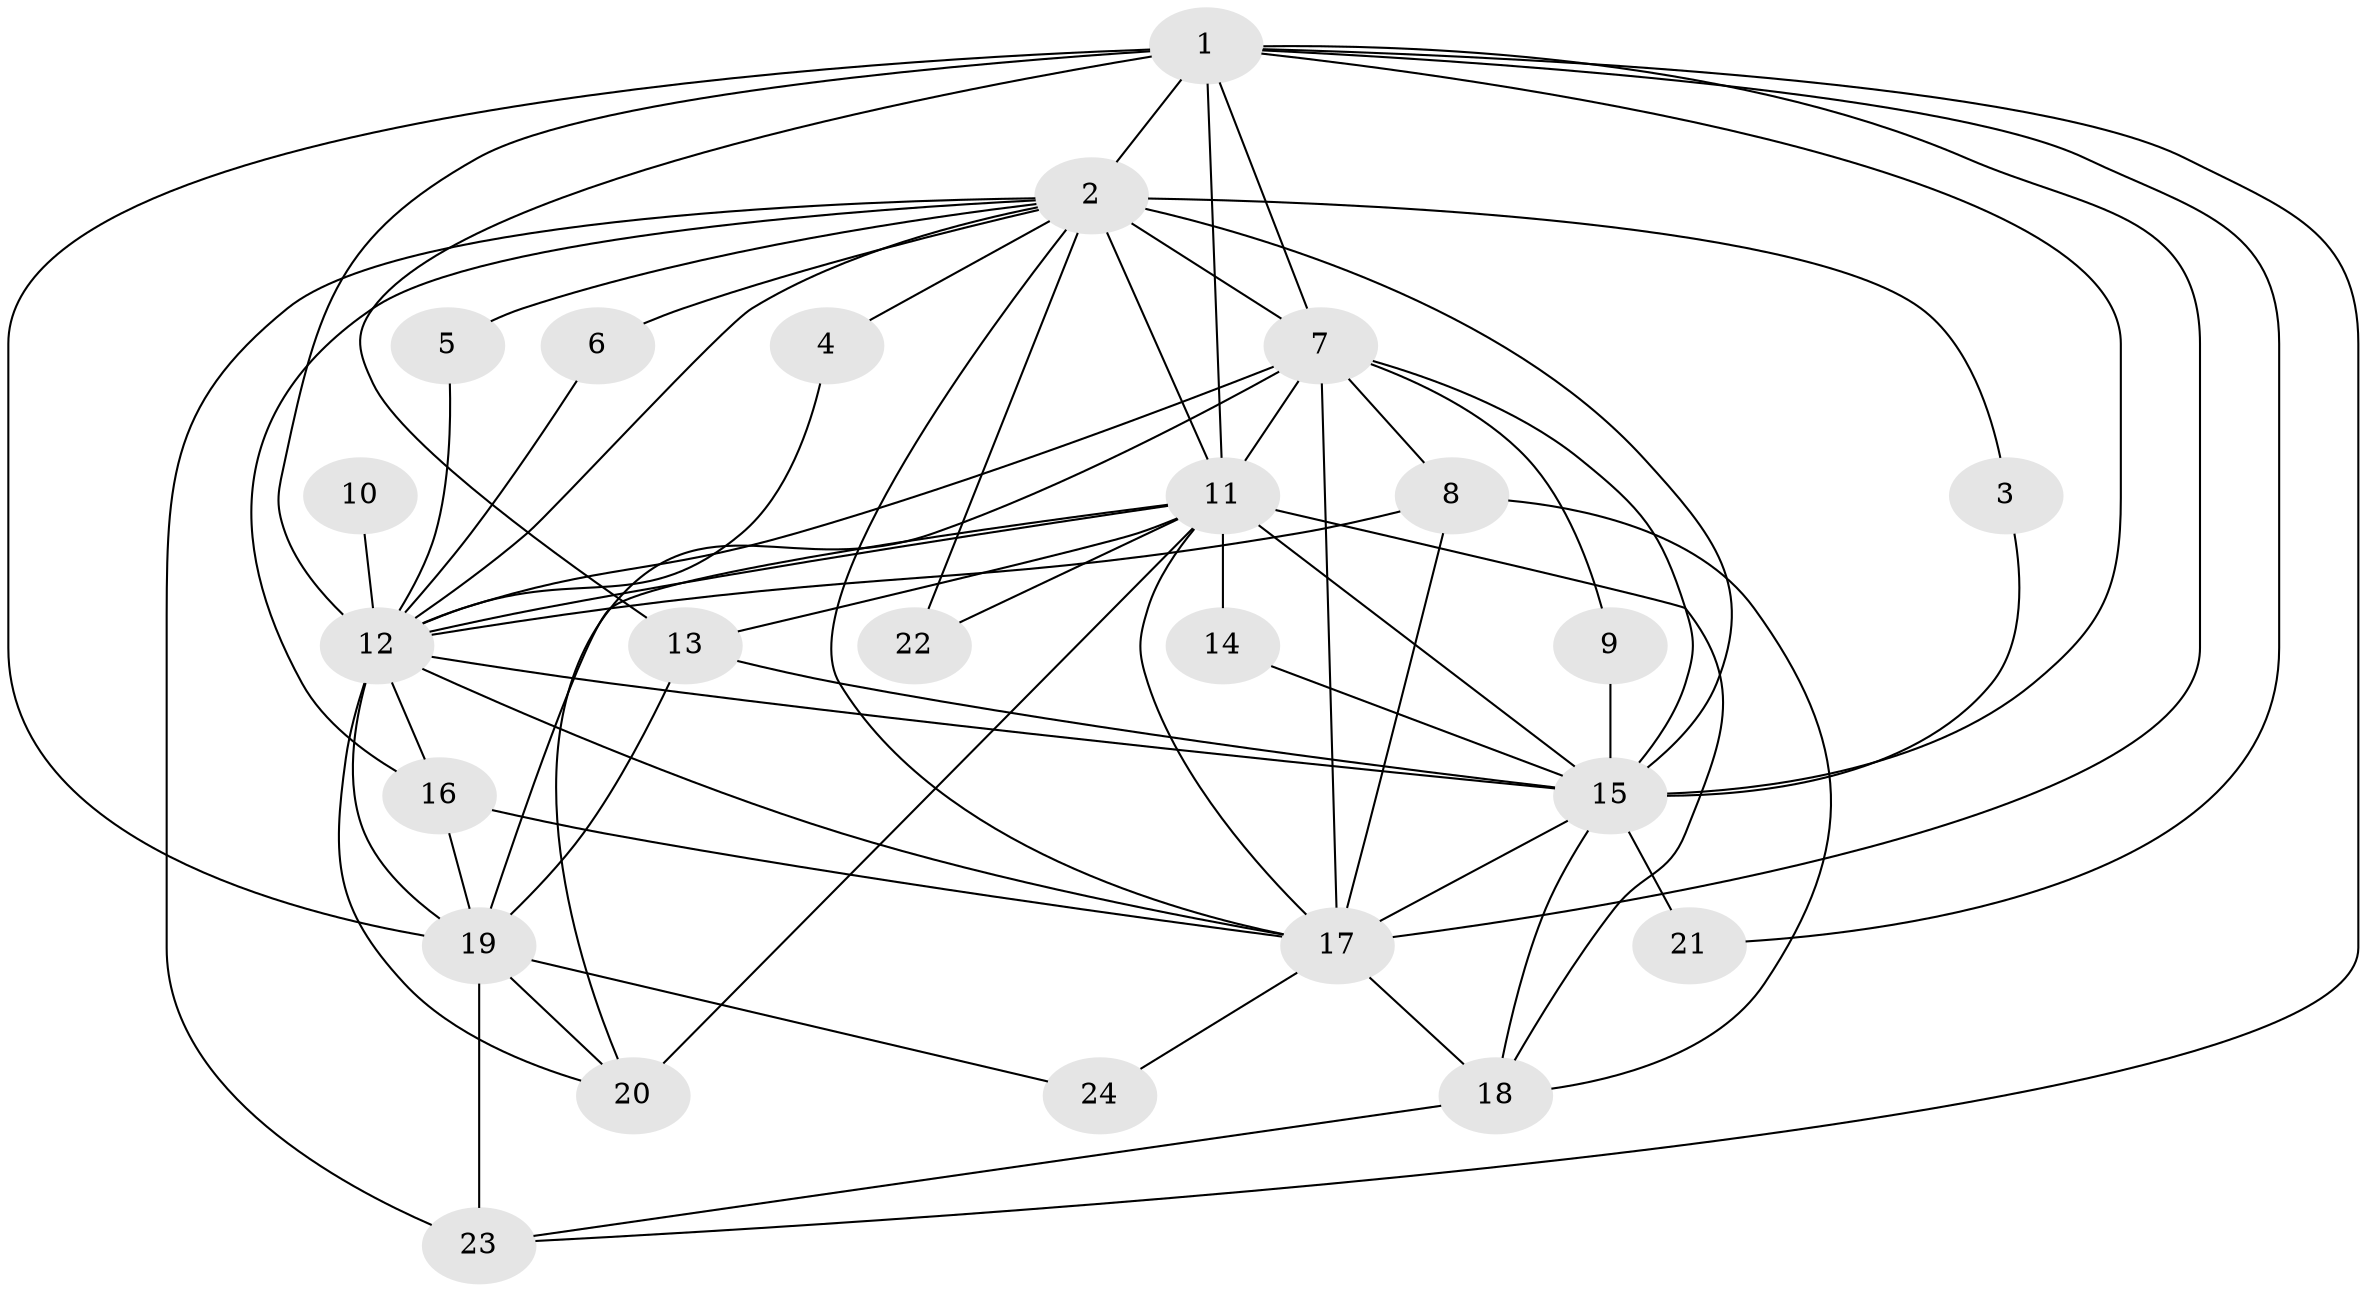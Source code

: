 // original degree distribution, {19: 0.017857142857142856, 12: 0.05357142857142857, 16: 0.017857142857142856, 14: 0.03571428571428571, 21: 0.03571428571428571, 15: 0.017857142857142856, 2: 0.5535714285714286, 3: 0.17857142857142858, 4: 0.07142857142857142, 10: 0.017857142857142856}
// Generated by graph-tools (version 1.1) at 2025/36/03/04/25 23:36:26]
// undirected, 24 vertices, 66 edges
graph export_dot {
  node [color=gray90,style=filled];
  1;
  2;
  3;
  4;
  5;
  6;
  7;
  8;
  9;
  10;
  11;
  12;
  13;
  14;
  15;
  16;
  17;
  18;
  19;
  20;
  21;
  22;
  23;
  24;
  1 -- 2 [weight=7.0];
  1 -- 7 [weight=3.0];
  1 -- 11 [weight=3.0];
  1 -- 12 [weight=4.0];
  1 -- 13 [weight=1.0];
  1 -- 15 [weight=3.0];
  1 -- 17 [weight=4.0];
  1 -- 19 [weight=2.0];
  1 -- 21 [weight=1.0];
  1 -- 23 [weight=1.0];
  2 -- 3 [weight=1.0];
  2 -- 4 [weight=1.0];
  2 -- 5 [weight=1.0];
  2 -- 6 [weight=1.0];
  2 -- 7 [weight=3.0];
  2 -- 11 [weight=2.0];
  2 -- 12 [weight=2.0];
  2 -- 15 [weight=2.0];
  2 -- 16 [weight=1.0];
  2 -- 17 [weight=2.0];
  2 -- 22 [weight=1.0];
  2 -- 23 [weight=2.0];
  3 -- 15 [weight=1.0];
  4 -- 12 [weight=1.0];
  5 -- 12 [weight=1.0];
  6 -- 12 [weight=1.0];
  7 -- 8 [weight=1.0];
  7 -- 9 [weight=1.0];
  7 -- 11 [weight=2.0];
  7 -- 12 [weight=1.0];
  7 -- 15 [weight=2.0];
  7 -- 17 [weight=1.0];
  7 -- 20 [weight=1.0];
  8 -- 12 [weight=1.0];
  8 -- 17 [weight=1.0];
  8 -- 18 [weight=1.0];
  9 -- 15 [weight=1.0];
  10 -- 12 [weight=1.0];
  11 -- 12 [weight=2.0];
  11 -- 13 [weight=2.0];
  11 -- 14 [weight=1.0];
  11 -- 15 [weight=4.0];
  11 -- 17 [weight=1.0];
  11 -- 18 [weight=1.0];
  11 -- 19 [weight=1.0];
  11 -- 20 [weight=1.0];
  11 -- 22 [weight=1.0];
  12 -- 15 [weight=1.0];
  12 -- 16 [weight=1.0];
  12 -- 17 [weight=2.0];
  12 -- 19 [weight=1.0];
  12 -- 20 [weight=1.0];
  13 -- 15 [weight=1.0];
  13 -- 19 [weight=1.0];
  14 -- 15 [weight=1.0];
  15 -- 17 [weight=1.0];
  15 -- 18 [weight=1.0];
  15 -- 21 [weight=1.0];
  16 -- 17 [weight=1.0];
  16 -- 19 [weight=1.0];
  17 -- 18 [weight=1.0];
  17 -- 24 [weight=1.0];
  18 -- 23 [weight=1.0];
  19 -- 20 [weight=1.0];
  19 -- 23 [weight=1.0];
  19 -- 24 [weight=1.0];
}
